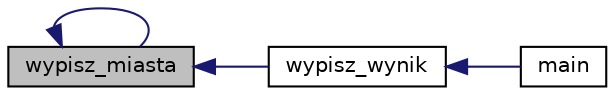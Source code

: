 digraph "wypisz_miasta"
{
  edge [fontname="Helvetica",fontsize="10",labelfontname="Helvetica",labelfontsize="10"];
  node [fontname="Helvetica",fontsize="10",shape=record];
  rankdir="LR";
  Node37 [label="wypisz_miasta",height=0.2,width=0.4,color="black", fillcolor="grey75", style="filled", fontcolor="black"];
  Node37 -> Node37 [dir="back",color="midnightblue",fontsize="10",style="solid"];
  Node37 -> Node38 [dir="back",color="midnightblue",fontsize="10",style="solid"];
  Node38 [label="wypisz_wynik",height=0.2,width=0.4,color="black", fillcolor="white", style="filled",URL="$funkcje_8h.html#a32b280db3bcb057f8e817d25e38a27b1"];
  Node38 -> Node39 [dir="back",color="midnightblue",fontsize="10",style="solid"];
  Node39 [label="main",height=0.2,width=0.4,color="black", fillcolor="white", style="filled",URL="$_console_application1_8cpp.html#ab70e0563e49ae5efa9e43280907f91d7"];
}
